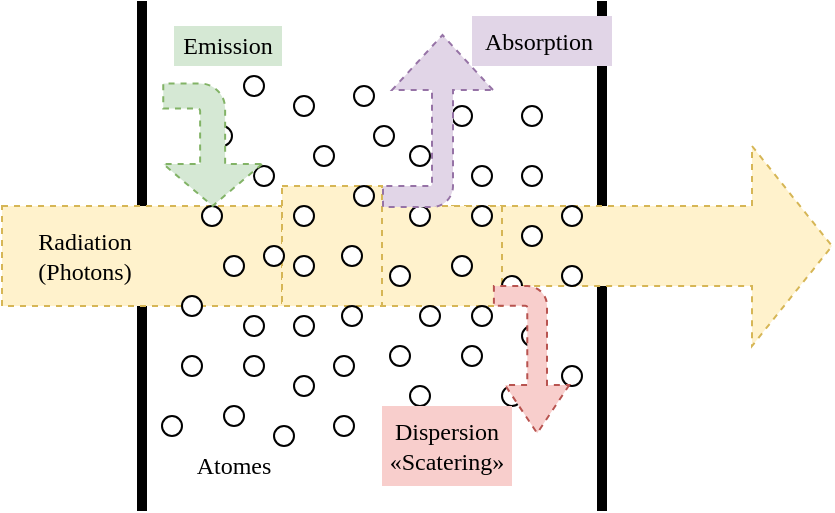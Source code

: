<mxfile version="13.6.2" type="device"><diagram id="bbjr8Xl1h52xNdIV4-4f" name="Page-1"><mxGraphModel dx="536" dy="476" grid="1" gridSize="10" guides="1" tooltips="1" connect="1" arrows="1" fold="1" page="1" pageScale="1" pageWidth="827" pageHeight="1169" math="0" shadow="0"><root><mxCell id="0"/><mxCell id="1" parent="0"/><mxCell id="5Q2SAfu35p813bQB_Xei-1" value="" style="shape=partialRectangle;whiteSpace=wrap;html=1;top=0;bottom=0;fillColor=none;strokeWidth=5;fontStyle=1" vertex="1" parent="1"><mxGeometry x="270" y="330" width="230" height="250" as="geometry"/></mxCell><mxCell id="5Q2SAfu35p813bQB_Xei-84" value="" style="group" vertex="1" connectable="0" parent="1"><mxGeometry x="200" y="400" width="415" height="100" as="geometry"/></mxCell><mxCell id="5Q2SAfu35p813bQB_Xei-69" value="" style="html=1;shadow=0;dashed=1;align=center;verticalAlign=middle;shape=mxgraph.arrows2.arrow;dy=0.6;dx=40;notch=0;strokeWidth=1;fillColor=#fff2cc;strokeColor=#d6b656;" vertex="1" parent="5Q2SAfu35p813bQB_Xei-84"><mxGeometry x="225" width="190" height="100" as="geometry"/></mxCell><mxCell id="5Q2SAfu35p813bQB_Xei-71" value="" style="rounded=0;whiteSpace=wrap;html=1;dashed=1;strokeWidth=1;fillColor=#fff2cc;strokeColor=#d6b656;" vertex="1" parent="5Q2SAfu35p813bQB_Xei-84"><mxGeometry x="160" y="30" width="90" height="50" as="geometry"/></mxCell><mxCell id="5Q2SAfu35p813bQB_Xei-78" value="" style="rounded=0;whiteSpace=wrap;html=1;dashed=1;strokeWidth=1;fillColor=#fff2cc;strokeColor=#d6b656;" vertex="1" parent="5Q2SAfu35p813bQB_Xei-84"><mxGeometry y="30" width="140" height="50" as="geometry"/></mxCell><mxCell id="5Q2SAfu35p813bQB_Xei-76" value="" style="rounded=0;whiteSpace=wrap;html=1;dashed=1;strokeWidth=1;fillColor=#fff2cc;strokeColor=#d6b656;" vertex="1" parent="5Q2SAfu35p813bQB_Xei-84"><mxGeometry x="140" y="20" width="50" height="60" as="geometry"/></mxCell><mxCell id="5Q2SAfu35p813bQB_Xei-79" value="&lt;font face=&quot;Iwona&quot;&gt;Radiation (Photons)&lt;/font&gt;" style="text;html=1;strokeColor=none;fillColor=none;align=center;verticalAlign=middle;whiteSpace=wrap;rounded=0;shadow=0;dashed=1;comic=0;sketch=0;" vertex="1" parent="5Q2SAfu35p813bQB_Xei-84"><mxGeometry y="42.5" width="83.37" height="25" as="geometry"/></mxCell><mxCell id="5Q2SAfu35p813bQB_Xei-82" value="&lt;font face=&quot;Iwona&quot;&gt;Absorption&amp;nbsp;&lt;/font&gt;" style="text;html=1;fillColor=#e1d5e7;align=center;verticalAlign=middle;whiteSpace=wrap;rounded=0;shadow=0;dashed=1;comic=0;sketch=0;" vertex="1" parent="1"><mxGeometry x="435" y="335" width="70" height="25" as="geometry"/></mxCell><mxCell id="5Q2SAfu35p813bQB_Xei-2" value="" style="ellipse;whiteSpace=wrap;html=1;aspect=fixed;strokeWidth=1;" vertex="1" parent="1"><mxGeometry x="425" y="380" width="10" height="10" as="geometry"/></mxCell><mxCell id="5Q2SAfu35p813bQB_Xei-3" value="" style="ellipse;whiteSpace=wrap;html=1;aspect=fixed;strokeWidth=1;" vertex="1" parent="1"><mxGeometry x="404" y="400" width="10" height="10" as="geometry"/></mxCell><mxCell id="5Q2SAfu35p813bQB_Xei-4" value="" style="ellipse;whiteSpace=wrap;html=1;aspect=fixed;strokeWidth=1;" vertex="1" parent="1"><mxGeometry x="435" y="430" width="10" height="10" as="geometry"/></mxCell><mxCell id="5Q2SAfu35p813bQB_Xei-5" value="" style="ellipse;whiteSpace=wrap;html=1;aspect=fixed;strokeWidth=1;" vertex="1" parent="1"><mxGeometry x="435" y="410" width="10" height="10" as="geometry"/></mxCell><mxCell id="5Q2SAfu35p813bQB_Xei-6" value="" style="ellipse;whiteSpace=wrap;html=1;aspect=fixed;strokeWidth=1;" vertex="1" parent="1"><mxGeometry x="460" y="380" width="10" height="10" as="geometry"/></mxCell><mxCell id="5Q2SAfu35p813bQB_Xei-7" value="" style="ellipse;whiteSpace=wrap;html=1;aspect=fixed;strokeWidth=1;" vertex="1" parent="1"><mxGeometry x="404" y="430" width="10" height="10" as="geometry"/></mxCell><mxCell id="5Q2SAfu35p813bQB_Xei-8" value="" style="ellipse;whiteSpace=wrap;html=1;aspect=fixed;strokeWidth=1;" vertex="1" parent="1"><mxGeometry x="460" y="410" width="10" height="10" as="geometry"/></mxCell><mxCell id="5Q2SAfu35p813bQB_Xei-9" value="" style="ellipse;whiteSpace=wrap;html=1;aspect=fixed;strokeWidth=1;" vertex="1" parent="1"><mxGeometry x="460" y="440" width="10" height="10" as="geometry"/></mxCell><mxCell id="5Q2SAfu35p813bQB_Xei-10" value="" style="ellipse;whiteSpace=wrap;html=1;aspect=fixed;strokeWidth=1;" vertex="1" parent="1"><mxGeometry x="480" y="430" width="10" height="10" as="geometry"/></mxCell><mxCell id="5Q2SAfu35p813bQB_Xei-11" value="" style="ellipse;whiteSpace=wrap;html=1;aspect=fixed;strokeWidth=1;" vertex="1" parent="1"><mxGeometry x="480" y="460" width="10" height="10" as="geometry"/></mxCell><mxCell id="5Q2SAfu35p813bQB_Xei-12" value="" style="ellipse;whiteSpace=wrap;html=1;aspect=fixed;strokeWidth=1;" vertex="1" parent="1"><mxGeometry x="480" y="510" width="10" height="10" as="geometry"/></mxCell><mxCell id="5Q2SAfu35p813bQB_Xei-13" value="" style="ellipse;whiteSpace=wrap;html=1;aspect=fixed;strokeWidth=1;" vertex="1" parent="1"><mxGeometry x="425" y="455" width="10" height="10" as="geometry"/></mxCell><mxCell id="5Q2SAfu35p813bQB_Xei-14" value="" style="ellipse;whiteSpace=wrap;html=1;aspect=fixed;strokeWidth=1;" vertex="1" parent="1"><mxGeometry x="394" y="460" width="10" height="10" as="geometry"/></mxCell><mxCell id="5Q2SAfu35p813bQB_Xei-15" value="" style="ellipse;whiteSpace=wrap;html=1;aspect=fixed;strokeWidth=1;" vertex="1" parent="1"><mxGeometry x="450" y="465" width="10" height="10" as="geometry"/></mxCell><mxCell id="5Q2SAfu35p813bQB_Xei-16" value="" style="ellipse;whiteSpace=wrap;html=1;aspect=fixed;strokeWidth=1;" vertex="1" parent="1"><mxGeometry x="409" y="480" width="10" height="10" as="geometry"/></mxCell><mxCell id="5Q2SAfu35p813bQB_Xei-17" value="" style="ellipse;whiteSpace=wrap;html=1;aspect=fixed;strokeWidth=1;" vertex="1" parent="1"><mxGeometry x="460" y="490" width="10" height="10" as="geometry"/></mxCell><mxCell id="5Q2SAfu35p813bQB_Xei-18" value="" style="ellipse;whiteSpace=wrap;html=1;aspect=fixed;strokeWidth=1;" vertex="1" parent="1"><mxGeometry x="430" y="500" width="10" height="10" as="geometry"/></mxCell><mxCell id="5Q2SAfu35p813bQB_Xei-19" value="" style="ellipse;whiteSpace=wrap;html=1;aspect=fixed;strokeWidth=1;" vertex="1" parent="1"><mxGeometry x="404" y="520" width="10" height="10" as="geometry"/></mxCell><mxCell id="5Q2SAfu35p813bQB_Xei-20" value="" style="ellipse;whiteSpace=wrap;html=1;aspect=fixed;strokeWidth=1;" vertex="1" parent="1"><mxGeometry x="450" y="520" width="10" height="10" as="geometry"/></mxCell><mxCell id="5Q2SAfu35p813bQB_Xei-21" value="" style="ellipse;whiteSpace=wrap;html=1;aspect=fixed;strokeWidth=1;" vertex="1" parent="1"><mxGeometry x="435" y="540" width="10" height="10" as="geometry"/></mxCell><mxCell id="5Q2SAfu35p813bQB_Xei-35" value="" style="ellipse;whiteSpace=wrap;html=1;aspect=fixed;strokeWidth=1;" vertex="1" parent="1"><mxGeometry x="311" y="455" width="10" height="10" as="geometry"/></mxCell><mxCell id="5Q2SAfu35p813bQB_Xei-36" value="" style="ellipse;whiteSpace=wrap;html=1;aspect=fixed;strokeWidth=1;" vertex="1" parent="1"><mxGeometry x="290" y="475" width="10" height="10" as="geometry"/></mxCell><mxCell id="5Q2SAfu35p813bQB_Xei-37" value="" style="ellipse;whiteSpace=wrap;html=1;aspect=fixed;strokeWidth=1;" vertex="1" parent="1"><mxGeometry x="321" y="505" width="10" height="10" as="geometry"/></mxCell><mxCell id="5Q2SAfu35p813bQB_Xei-38" value="" style="ellipse;whiteSpace=wrap;html=1;aspect=fixed;strokeWidth=1;" vertex="1" parent="1"><mxGeometry x="321" y="485" width="10" height="10" as="geometry"/></mxCell><mxCell id="5Q2SAfu35p813bQB_Xei-39" value="" style="ellipse;whiteSpace=wrap;html=1;aspect=fixed;strokeWidth=1;" vertex="1" parent="1"><mxGeometry x="346" y="455" width="10" height="10" as="geometry"/></mxCell><mxCell id="5Q2SAfu35p813bQB_Xei-40" value="" style="ellipse;whiteSpace=wrap;html=1;aspect=fixed;strokeWidth=1;" vertex="1" parent="1"><mxGeometry x="290" y="505" width="10" height="10" as="geometry"/></mxCell><mxCell id="5Q2SAfu35p813bQB_Xei-41" value="" style="ellipse;whiteSpace=wrap;html=1;aspect=fixed;strokeWidth=1;" vertex="1" parent="1"><mxGeometry x="346" y="485" width="10" height="10" as="geometry"/></mxCell><mxCell id="5Q2SAfu35p813bQB_Xei-42" value="" style="ellipse;whiteSpace=wrap;html=1;aspect=fixed;strokeWidth=1;" vertex="1" parent="1"><mxGeometry x="346" y="515" width="10" height="10" as="geometry"/></mxCell><mxCell id="5Q2SAfu35p813bQB_Xei-43" value="" style="ellipse;whiteSpace=wrap;html=1;aspect=fixed;strokeWidth=1;" vertex="1" parent="1"><mxGeometry x="366" y="505" width="10" height="10" as="geometry"/></mxCell><mxCell id="5Q2SAfu35p813bQB_Xei-44" value="" style="ellipse;whiteSpace=wrap;html=1;aspect=fixed;strokeWidth=1;" vertex="1" parent="1"><mxGeometry x="366" y="535" width="10" height="10" as="geometry"/></mxCell><mxCell id="5Q2SAfu35p813bQB_Xei-45" value="" style="ellipse;whiteSpace=wrap;html=1;aspect=fixed;strokeWidth=1;" vertex="1" parent="1"><mxGeometry x="311" y="530" width="10" height="10" as="geometry"/></mxCell><mxCell id="5Q2SAfu35p813bQB_Xei-46" value="" style="ellipse;whiteSpace=wrap;html=1;aspect=fixed;strokeWidth=1;" vertex="1" parent="1"><mxGeometry x="280" y="535" width="10" height="10" as="geometry"/></mxCell><mxCell id="5Q2SAfu35p813bQB_Xei-47" value="" style="ellipse;whiteSpace=wrap;html=1;aspect=fixed;strokeWidth=1;" vertex="1" parent="1"><mxGeometry x="336" y="540" width="10" height="10" as="geometry"/></mxCell><mxCell id="5Q2SAfu35p813bQB_Xei-48" value="" style="ellipse;whiteSpace=wrap;html=1;aspect=fixed;strokeWidth=1;" vertex="1" parent="1"><mxGeometry x="376" y="370" width="10" height="10" as="geometry"/></mxCell><mxCell id="5Q2SAfu35p813bQB_Xei-49" value="" style="ellipse;whiteSpace=wrap;html=1;aspect=fixed;strokeWidth=1;" vertex="1" parent="1"><mxGeometry x="376" y="420" width="10" height="10" as="geometry"/></mxCell><mxCell id="5Q2SAfu35p813bQB_Xei-50" value="" style="ellipse;whiteSpace=wrap;html=1;aspect=fixed;strokeWidth=1;" vertex="1" parent="1"><mxGeometry x="321" y="365" width="10" height="10" as="geometry"/></mxCell><mxCell id="5Q2SAfu35p813bQB_Xei-51" value="" style="ellipse;whiteSpace=wrap;html=1;aspect=fixed;strokeWidth=1;" vertex="1" parent="1"><mxGeometry x="290" y="370" width="10" height="10" as="geometry"/></mxCell><mxCell id="5Q2SAfu35p813bQB_Xei-52" value="" style="ellipse;whiteSpace=wrap;html=1;aspect=fixed;strokeWidth=1;" vertex="1" parent="1"><mxGeometry x="346" y="375" width="10" height="10" as="geometry"/></mxCell><mxCell id="5Q2SAfu35p813bQB_Xei-53" value="" style="ellipse;whiteSpace=wrap;html=1;aspect=fixed;strokeWidth=1;" vertex="1" parent="1"><mxGeometry x="305" y="390" width="10" height="10" as="geometry"/></mxCell><mxCell id="5Q2SAfu35p813bQB_Xei-54" value="" style="ellipse;whiteSpace=wrap;html=1;aspect=fixed;strokeWidth=1;" vertex="1" parent="1"><mxGeometry x="356" y="400" width="10" height="10" as="geometry"/></mxCell><mxCell id="5Q2SAfu35p813bQB_Xei-55" value="" style="ellipse;whiteSpace=wrap;html=1;aspect=fixed;strokeWidth=1;" vertex="1" parent="1"><mxGeometry x="326" y="410" width="10" height="10" as="geometry"/></mxCell><mxCell id="5Q2SAfu35p813bQB_Xei-56" value="" style="ellipse;whiteSpace=wrap;html=1;aspect=fixed;strokeWidth=1;" vertex="1" parent="1"><mxGeometry x="300" y="430" width="10" height="10" as="geometry"/></mxCell><mxCell id="5Q2SAfu35p813bQB_Xei-57" value="" style="ellipse;whiteSpace=wrap;html=1;aspect=fixed;strokeWidth=1;" vertex="1" parent="1"><mxGeometry x="346" y="430" width="10" height="10" as="geometry"/></mxCell><mxCell id="5Q2SAfu35p813bQB_Xei-58" value="" style="ellipse;whiteSpace=wrap;html=1;aspect=fixed;strokeWidth=1;" vertex="1" parent="1"><mxGeometry x="331" y="450" width="10" height="10" as="geometry"/></mxCell><mxCell id="5Q2SAfu35p813bQB_Xei-59" value="" style="ellipse;whiteSpace=wrap;html=1;aspect=fixed;strokeWidth=1;" vertex="1" parent="1"><mxGeometry x="370" y="450" width="10" height="10" as="geometry"/></mxCell><mxCell id="5Q2SAfu35p813bQB_Xei-60" value="" style="ellipse;whiteSpace=wrap;html=1;aspect=fixed;strokeWidth=1;" vertex="1" parent="1"><mxGeometry x="370" y="480" width="10" height="10" as="geometry"/></mxCell><mxCell id="5Q2SAfu35p813bQB_Xei-61" value="" style="ellipse;whiteSpace=wrap;html=1;aspect=fixed;strokeWidth=1;" vertex="1" parent="1"><mxGeometry x="394" y="500" width="10" height="10" as="geometry"/></mxCell><mxCell id="5Q2SAfu35p813bQB_Xei-62" value="" style="ellipse;whiteSpace=wrap;html=1;aspect=fixed;strokeWidth=1;" vertex="1" parent="1"><mxGeometry x="435" y="480" width="10" height="10" as="geometry"/></mxCell><mxCell id="5Q2SAfu35p813bQB_Xei-63" value="" style="ellipse;whiteSpace=wrap;html=1;aspect=fixed;strokeWidth=1;" vertex="1" parent="1"><mxGeometry x="399" y="550" width="10" height="10" as="geometry"/></mxCell><mxCell id="5Q2SAfu35p813bQB_Xei-64" value="" style="ellipse;whiteSpace=wrap;html=1;aspect=fixed;strokeWidth=1;" vertex="1" parent="1"><mxGeometry x="386" y="390" width="10" height="10" as="geometry"/></mxCell><mxCell id="5Q2SAfu35p813bQB_Xei-67" value="" style="html=1;shadow=0;dashed=1;align=center;verticalAlign=middle;shape=mxgraph.arrows2.bendArrow;dy=4.93;dx=24.12;notch=0;arrowHead=32.14;rounded=1;strokeWidth=1;rotation=90;fillColor=#f8cecc;strokeColor=#b85450;perimeterSpacing=0;" vertex="1" parent="1"><mxGeometry x="427.99" y="487.97" width="73.61" height="37.69" as="geometry"/></mxCell><mxCell id="5Q2SAfu35p813bQB_Xei-75" value="" style="html=1;shadow=0;dashed=1;align=center;verticalAlign=middle;shape=mxgraph.arrows2.bendArrow;dy=5.25;dx=27.5;notch=0;arrowHead=50.5;rounded=1;strokeWidth=1;rotation=90;fillColor=#e1d5e7;strokeColor=#9673a6;perimeterSpacing=0;flipH=1;" vertex="1" parent="1"><mxGeometry x="375" y="360" width="86" height="55" as="geometry"/></mxCell><mxCell id="5Q2SAfu35p813bQB_Xei-77" value="" style="html=1;shadow=0;dashed=1;align=center;verticalAlign=middle;shape=mxgraph.arrows2.bendArrow;dy=6.25;dx=21;notch=0;arrowHead=50.5;rounded=1;strokeWidth=1;rotation=90;fillColor=#d5e8d4;strokeColor=#82b366;perimeterSpacing=0;flipH=0;flipV=0;" vertex="1" parent="1"><mxGeometry x="274.69" y="374.69" width="61.25" height="49.37" as="geometry"/></mxCell><mxCell id="5Q2SAfu35p813bQB_Xei-80" value="&lt;font face=&quot;Iwona&quot;&gt;Atomes&lt;/font&gt;" style="text;html=1;strokeColor=none;fillColor=none;align=center;verticalAlign=middle;whiteSpace=wrap;rounded=0;shadow=0;dashed=1;comic=0;sketch=0;" vertex="1" parent="1"><mxGeometry x="296" y="550" width="40" height="20" as="geometry"/></mxCell><mxCell id="5Q2SAfu35p813bQB_Xei-81" value="&lt;font face=&quot;Iwona&quot;&gt;Emission&lt;/font&gt;" style="text;html=1;fillColor=#d5e8d4;align=center;verticalAlign=middle;whiteSpace=wrap;rounded=0;shadow=0;dashed=1;comic=0;sketch=0;" vertex="1" parent="1"><mxGeometry x="286" y="340" width="54" height="20" as="geometry"/></mxCell><mxCell id="5Q2SAfu35p813bQB_Xei-83" value="&lt;font face=&quot;Iwona&quot;&gt;Dispersion «Scatering»&lt;/font&gt;" style="text;html=1;fillColor=#f8cecc;align=center;verticalAlign=middle;whiteSpace=wrap;rounded=0;shadow=0;dashed=1;comic=0;sketch=0;" vertex="1" parent="1"><mxGeometry x="390" y="530" width="65" height="40" as="geometry"/></mxCell></root></mxGraphModel></diagram></mxfile>